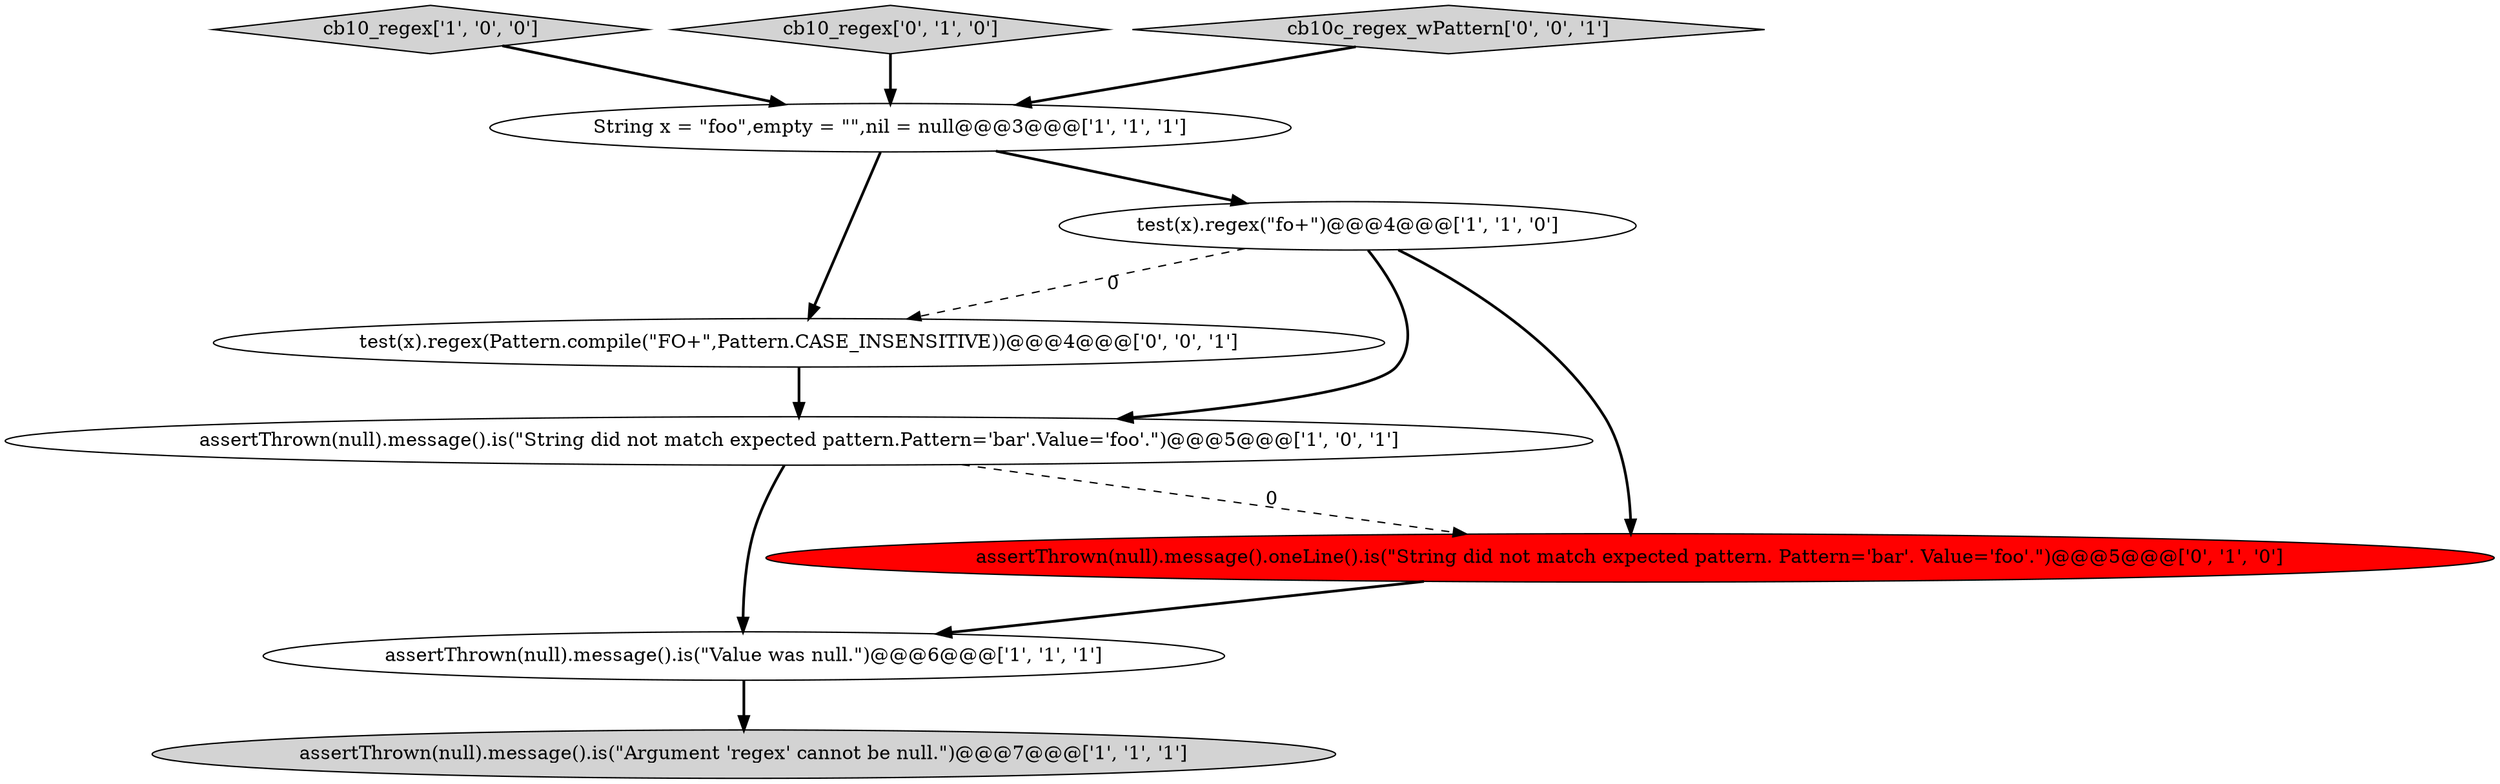 digraph {
4 [style = filled, label = "String x = \"foo\",empty = \"\",nil = null@@@3@@@['1', '1', '1']", fillcolor = white, shape = ellipse image = "AAA0AAABBB1BBB"];
2 [style = filled, label = "assertThrown(null).message().is(\"String did not match expected pattern.Pattern='bar'.Value='foo'.\")@@@5@@@['1', '0', '1']", fillcolor = white, shape = ellipse image = "AAA0AAABBB1BBB"];
5 [style = filled, label = "assertThrown(null).message().is(\"Argument 'regex' cannot be null.\")@@@7@@@['1', '1', '1']", fillcolor = lightgray, shape = ellipse image = "AAA0AAABBB1BBB"];
7 [style = filled, label = "assertThrown(null).message().oneLine().is(\"String did not match expected pattern. Pattern='bar'. Value='foo'.\")@@@5@@@['0', '1', '0']", fillcolor = red, shape = ellipse image = "AAA1AAABBB2BBB"];
9 [style = filled, label = "test(x).regex(Pattern.compile(\"FO+\",Pattern.CASE_INSENSITIVE))@@@4@@@['0', '0', '1']", fillcolor = white, shape = ellipse image = "AAA0AAABBB3BBB"];
3 [style = filled, label = "assertThrown(null).message().is(\"Value was null.\")@@@6@@@['1', '1', '1']", fillcolor = white, shape = ellipse image = "AAA0AAABBB1BBB"];
1 [style = filled, label = "cb10_regex['1', '0', '0']", fillcolor = lightgray, shape = diamond image = "AAA0AAABBB1BBB"];
0 [style = filled, label = "test(x).regex(\"fo+\")@@@4@@@['1', '1', '0']", fillcolor = white, shape = ellipse image = "AAA0AAABBB1BBB"];
6 [style = filled, label = "cb10_regex['0', '1', '0']", fillcolor = lightgray, shape = diamond image = "AAA0AAABBB2BBB"];
8 [style = filled, label = "cb10c_regex_wPattern['0', '0', '1']", fillcolor = lightgray, shape = diamond image = "AAA0AAABBB3BBB"];
4->9 [style = bold, label=""];
6->4 [style = bold, label=""];
1->4 [style = bold, label=""];
3->5 [style = bold, label=""];
8->4 [style = bold, label=""];
0->9 [style = dashed, label="0"];
2->7 [style = dashed, label="0"];
9->2 [style = bold, label=""];
7->3 [style = bold, label=""];
2->3 [style = bold, label=""];
4->0 [style = bold, label=""];
0->2 [style = bold, label=""];
0->7 [style = bold, label=""];
}
